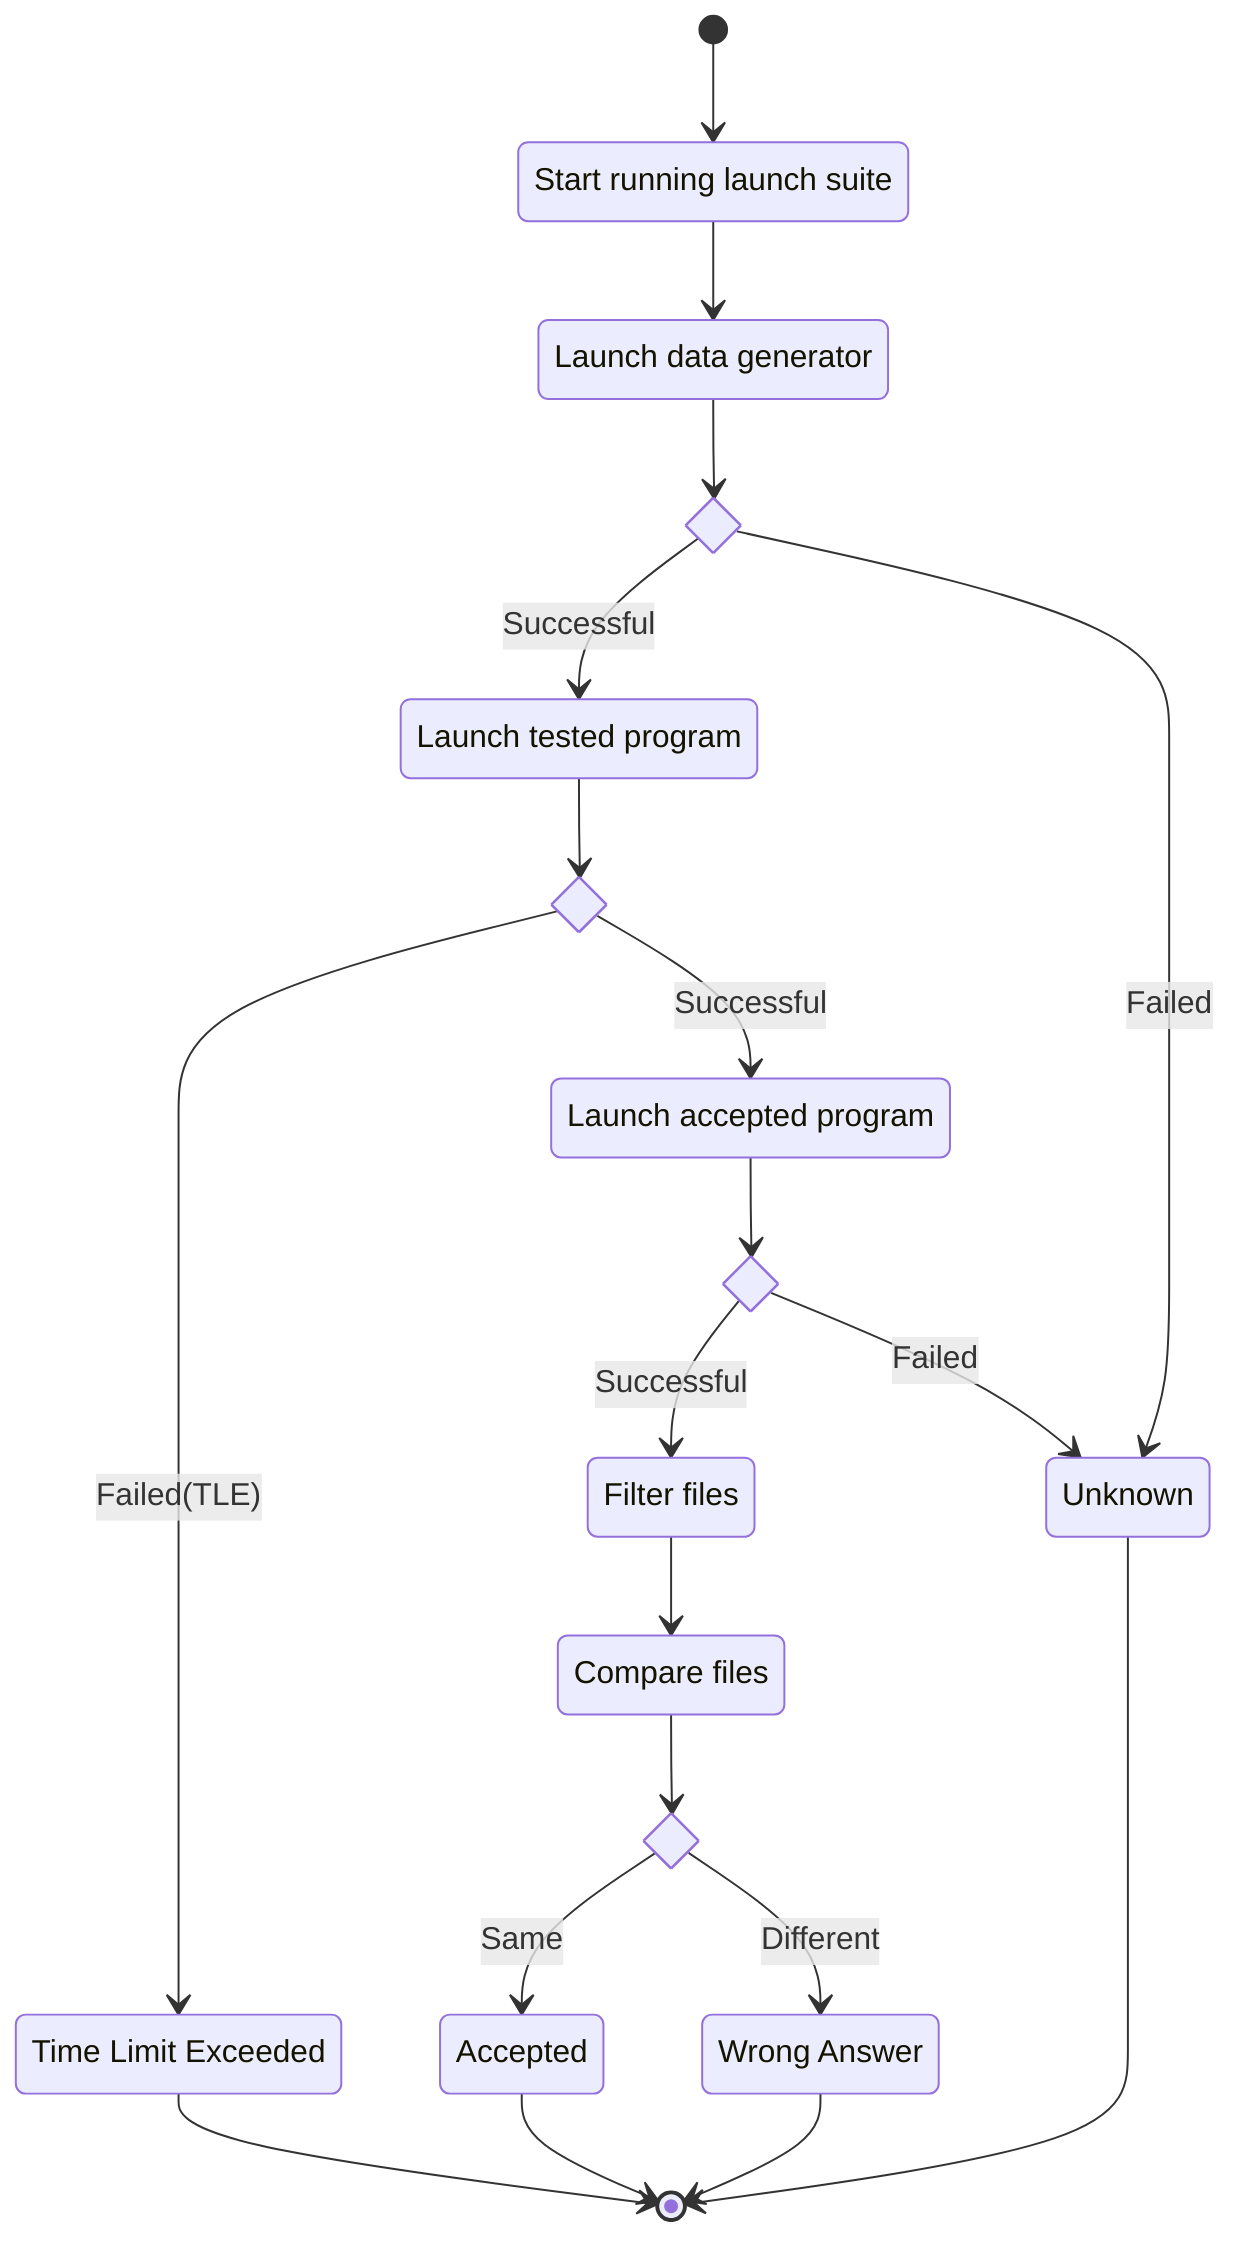 stateDiagram-v2
    StartRunning : Start running launch suite
    LaunchDG : Launch data generator
    state c_launch_dg <<choice>>
    LaunchTP : Launch tested program
    state c_launch_tp <<choice>>
    LaunchAC : Launch accepted program
    state c_launch_ac <<choice>>
    FilterFiles : Filter files
    CompareFiles : Compare files
    state c_compare_files <<choice>>
    AC : Accepted
    WA : Wrong Answer
    TLE : Time Limit Exceeded
    UK : Unknown

    [*] --> StartRunning
    StartRunning --> LaunchDG
    LaunchDG --> c_launch_dg
    c_launch_dg --> LaunchTP : Successful
    c_launch_dg --> UK : Failed
    LaunchTP --> c_launch_tp
    c_launch_tp --> TLE : Failed(TLE)
    c_launch_tp --> LaunchAC : Successful
    LaunchAC --> c_launch_ac
    c_launch_ac --> FilterFiles : Successful
    c_launch_ac --> UK : Failed
    FilterFiles --> CompareFiles
    CompareFiles --> c_compare_files
    c_compare_files --> AC : Same
    c_compare_files --> WA : Different
    AC --> [*]
    WA --> [*]
    TLE --> [*]
    UK --> [*]